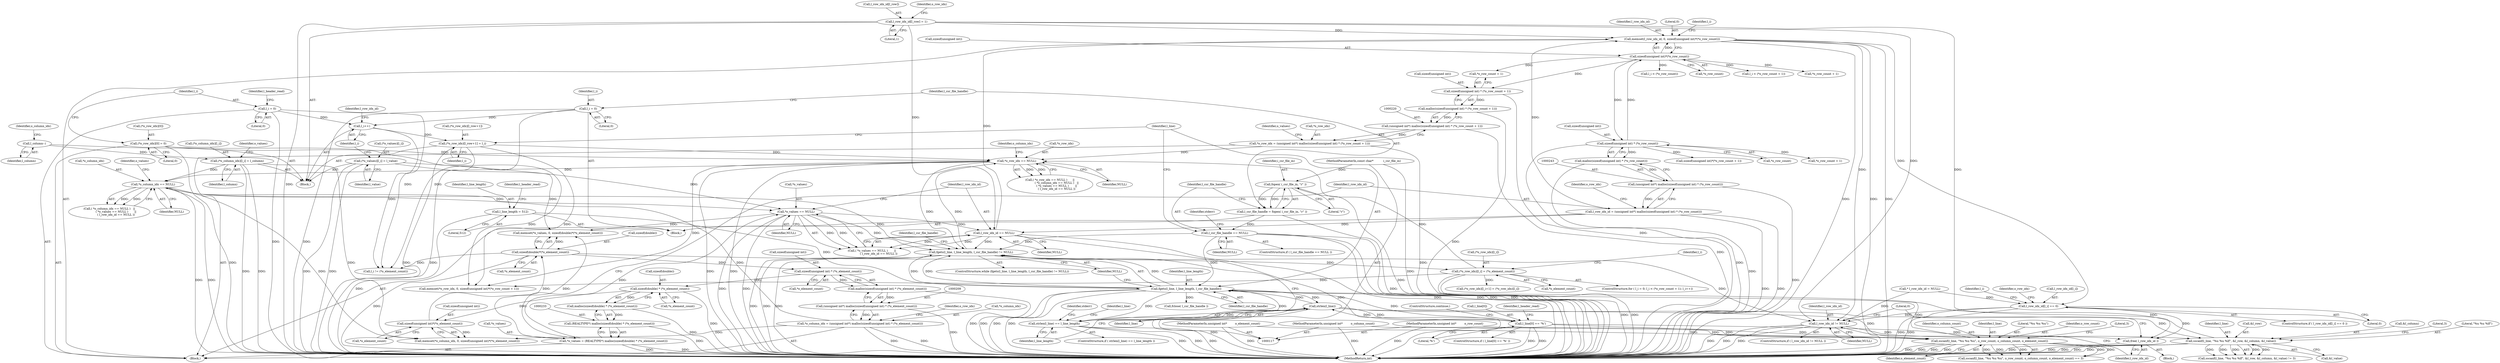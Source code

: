 digraph "1_libxsmm_151481489192e6d1997f8bde52c5c425ea41741d_0@API" {
"1000305" [label="(Call,memset(l_row_idx_id, 0, sizeof(unsigned int)*(*o_row_count)))"];
"1000266" [label="(Call,l_row_idx_id == NULL)"];
"1000240" [label="(Call,l_row_idx_id = (unsigned int*) malloc(sizeof(unsigned int) * (*o_row_count)))"];
"1000242" [label="(Call,(unsigned int*) malloc(sizeof(unsigned int) * (*o_row_count)))"];
"1000244" [label="(Call,malloc(sizeof(unsigned int) * (*o_row_count)))"];
"1000245" [label="(Call,sizeof(unsigned int) * (*o_row_count))"];
"1000308" [label="(Call,sizeof(unsigned int)*(*o_row_count))"];
"1000394" [label="(Call,l_row_idx_id[l_row] = 1)"];
"1000262" [label="(Call,*o_values == NULL)"];
"1000386" [label="(Call,(*o_values)[l_i] = l_value)"];
"1000229" [label="(Call,*o_values = (REALTYPE*) malloc(sizeof(double) * (*o_element_count)))"];
"1000232" [label="(Call,(REALTYPE*) malloc(sizeof(double) * (*o_element_count)))"];
"1000234" [label="(Call,malloc(sizeof(double) * (*o_element_count)))"];
"1000235" [label="(Call,sizeof(double) * (*o_element_count))"];
"1000211" [label="(Call,sizeof(unsigned int) * (*o_element_count))"];
"1000300" [label="(Call,sizeof(double)*(*o_element_count))"];
"1000291" [label="(Call,sizeof(unsigned int)*(*o_element_count))"];
"1000257" [label="(Call,*o_column_idx == NULL)"];
"1000205" [label="(Call,*o_column_idx = (unsigned int*) malloc(sizeof(unsigned int) * (*o_element_count)))"];
"1000208" [label="(Call,(unsigned int*) malloc(sizeof(unsigned int) * (*o_element_count)))"];
"1000210" [label="(Call,malloc(sizeof(unsigned int) * (*o_element_count)))"];
"1000380" [label="(Call,(*o_column_idx)[l_i] = l_column)"];
"1000378" [label="(Call,l_column--)"];
"1000252" [label="(Call,*o_row_idx == NULL)"];
"1000325" [label="(Call,(*o_row_idx)[l_i] = (*o_element_count))"];
"1000332" [label="(Call,(*o_row_idx)[0] = 0)"];
"1000216" [label="(Call,*o_row_idx = (unsigned int*) malloc(sizeof(unsigned int) * (*o_row_count + 1)))"];
"1000219" [label="(Call,(unsigned int*) malloc(sizeof(unsigned int) * (*o_row_count + 1)))"];
"1000221" [label="(Call,malloc(sizeof(unsigned int) * (*o_row_count + 1)))"];
"1000222" [label="(Call,sizeof(unsigned int) * (*o_row_count + 1))"];
"1000399" [label="(Call,(*o_row_idx)[l_row+1] = l_i)"];
"1000392" [label="(Call,l_i++)"];
"1000338" [label="(Call,l_i = 0)"];
"1000141" [label="(Call,l_i = 0)"];
"1000161" [label="(Call,fgets(l_line, l_line_length, l_csr_file_handle) != NULL)"];
"1000162" [label="(Call,fgets(l_line, l_line_length, l_csr_file_handle))"];
"1000181" [label="(Call,l_line[0] == '%')"];
"1000170" [label="(Call,strlen(l_line))"];
"1000359" [label="(Call,sscanf(l_line, \"%u %u %lf\", &l_row, &l_column, &l_value))"];
"1000197" [label="(Call,sscanf(l_line, \"%u %u %u\", o_row_count, o_column_count, o_element_count))"];
"1000122" [label="(MethodParameterIn,unsigned int*         o_row_count)"];
"1000123" [label="(MethodParameterIn,unsigned int*         o_column_count)"];
"1000124" [label="(MethodParameterIn,unsigned int*         o_element_count)"];
"1000169" [label="(Call,strlen(l_line) == l_line_length)"];
"1000128" [label="(Call,l_line_length = 512)"];
"1000150" [label="(Call,l_csr_file_handle == NULL)"];
"1000144" [label="(Call,l_csr_file_handle = fopen( i_csr_file_in, \"r\" ))"];
"1000146" [label="(Call,fopen( i_csr_file_in, \"r\" ))"];
"1000118" [label="(MethodParameterIn,const char*           i_csr_file_in)"];
"1000433" [label="(Call,l_row_idx_id[l_i] == 0)"];
"1000451" [label="(Call,l_row_idx_id != NULL)"];
"1000455" [label="(Call,free( l_row_idx_id ))"];
"1000222" [label="(Call,sizeof(unsigned int) * (*o_row_count + 1))"];
"1000458" [label="(Literal,0)"];
"1000410" [label="(Call,l_i != (*o_element_count))"];
"1000240" [label="(Call,l_row_idx_id = (unsigned int*) malloc(sizeof(unsigned int) * (*o_row_count)))"];
"1000364" [label="(Call,&l_column)"];
"1000192" [label="(Identifier,l_header_read)"];
"1000393" [label="(Identifier,l_i)"];
"1000303" [label="(Call,*o_element_count)"];
"1000439" [label="(Call,(*o_row_idx)[l_i+1] = (*o_row_idx)[l_i])"];
"1000183" [label="(Identifier,l_line)"];
"1000266" [label="(Call,l_row_idx_id == NULL)"];
"1000425" [label="(Call,l_i < (*o_row_count))"];
"1000262" [label="(Call,*o_values == NULL)"];
"1000381" [label="(Call,(*o_column_idx)[l_i])"];
"1000205" [label="(Call,*o_column_idx = (unsigned int*) malloc(sizeof(unsigned int) * (*o_element_count)))"];
"1000454" [label="(Block,)"];
"1000219" [label="(Call,(unsigned int*) malloc(sizeof(unsigned int) * (*o_row_count + 1)))"];
"1000291" [label="(Call,sizeof(unsigned int)*(*o_element_count))"];
"1000199" [label="(Literal,\"%u %u %u\")"];
"1000125" [label="(Block,)"];
"1000235" [label="(Call,sizeof(double) * (*o_element_count))"];
"1000257" [label="(Call,*o_column_idx == NULL)"];
"1000231" [label="(Identifier,o_values)"];
"1000208" [label="(Call,(unsigned int*) malloc(sizeof(unsigned int) * (*o_element_count)))"];
"1000300" [label="(Call,sizeof(double)*(*o_element_count))"];
"1000432" [label="(ControlStructure,if ( l_row_idx_id[l_i] == 0 ))"];
"1000309" [label="(Call,sizeof(unsigned int))"];
"1000166" [label="(Identifier,NULL)"];
"1000202" [label="(Identifier,o_element_count)"];
"1000134" [label="(Identifier,l_header_read)"];
"1000128" [label="(Call,l_line_length = 512)"];
"1000287" [label="(Call,memset(*o_column_idx, 0, sizeof(unsigned int)*(*o_element_count)))"];
"1000172" [label="(Identifier,l_line_length)"];
"1000311" [label="(Call,*o_row_count)"];
"1000211" [label="(Call,sizeof(unsigned int) * (*o_element_count))"];
"1000256" [label="(Call,( *o_column_idx == NULL )   ||\n               ( *o_values == NULL )       ||\n               ( l_row_idx_id == NULL ))"];
"1000143" [label="(Literal,0)"];
"1000230" [label="(Call,*o_values)"];
"1000407" [label="(Call,fclose( l_csr_file_handle ))"];
"1000406" [label="(Identifier,l_i)"];
"1000232" [label="(Call,(REALTYPE*) malloc(sizeof(double) * (*o_element_count)))"];
"1000280" [label="(Call,sizeof(unsigned int)*(*o_row_count + 1))"];
"1000391" [label="(Identifier,l_value)"];
"1000258" [label="(Call,*o_column_idx)"];
"1000368" [label="(Literal,3)"];
"1000292" [label="(Call,sizeof(unsigned int))"];
"1000180" [label="(ControlStructure,if ( l_line[0] == '%' ))"];
"1000263" [label="(Call,*o_values)"];
"1000241" [label="(Identifier,l_row_idx_id)"];
"1000151" [label="(Identifier,l_csr_file_handle)"];
"1000255" [label="(Identifier,NULL)"];
"1000333" [label="(Call,(*o_row_idx)[0])"];
"1000459" [label="(MethodReturn,int)"];
"1000359" [label="(Call,sscanf(l_line, \"%u %u %lf\", &l_row, &l_column, &l_value))"];
"1000200" [label="(Identifier,o_row_count)"];
"1000450" [label="(ControlStructure,if ( l_row_idx_id != NULL ))"];
"1000246" [label="(Call,sizeof(unsigned int))"];
"1000380" [label="(Call,(*o_column_idx)[l_i] = l_column)"];
"1000324" [label="(Identifier,l_i)"];
"1000387" [label="(Call,(*o_values)[l_i])"];
"1000181" [label="(Call,l_line[0] == '%')"];
"1000223" [label="(Call,sizeof(unsigned int))"];
"1000185" [label="(Literal,'%')"];
"1000137" [label="(Call,* l_row_idx_id = NULL)"];
"1000162" [label="(Call,fgets(l_line, l_line_length, l_csr_file_handle))"];
"1000276" [label="(Call,memset(*o_row_idx, 0, sizeof(unsigned int)*(*o_row_count + 1)))"];
"1000217" [label="(Call,*o_row_idx)"];
"1000204" [label="(Block,)"];
"1000294" [label="(Call,*o_element_count)"];
"1000146" [label="(Call,fopen( i_csr_file_in, \"r\" ))"];
"1000165" [label="(Identifier,l_csr_file_handle)"];
"1000308" [label="(Call,sizeof(unsigned int)*(*o_row_count))"];
"1000171" [label="(Identifier,l_line)"];
"1000267" [label="(Identifier,l_row_idx_id)"];
"1000395" [label="(Call,l_row_idx_id[l_row])"];
"1000164" [label="(Identifier,l_line_length)"];
"1000366" [label="(Call,&l_value)"];
"1000361" [label="(Literal,\"%u %u %lf\")"];
"1000163" [label="(Identifier,l_line)"];
"1000455" [label="(Call,free( l_row_idx_id ))"];
"1000394" [label="(Call,l_row_idx_id[l_row] = 1)"];
"1000342" [label="(Identifier,l_header_read)"];
"1000453" [label="(Identifier,NULL)"];
"1000437" [label="(Literal,0)"];
"1000317" [label="(Call,l_i < (*o_row_count + 1))"];
"1000147" [label="(Identifier,i_csr_file_in)"];
"1000216" [label="(Call,*o_row_idx = (unsigned int*) malloc(sizeof(unsigned int) * (*o_row_count + 1)))"];
"1000242" [label="(Call,(unsigned int*) malloc(sizeof(unsigned int) * (*o_row_count)))"];
"1000399" [label="(Call,(*o_row_idx)[l_row+1] = l_i)"];
"1000149" [label="(ControlStructure,if ( l_csr_file_handle == NULL ))"];
"1000244" [label="(Call,malloc(sizeof(unsigned int) * (*o_row_count)))"];
"1000306" [label="(Identifier,l_row_idx_id)"];
"1000402" [label="(Identifier,o_row_idx)"];
"1000238" [label="(Call,*o_element_count)"];
"1000168" [label="(ControlStructure,if ( strlen(l_line) == l_line_length ))"];
"1000430" [label="(Identifier,l_i)"];
"1000452" [label="(Identifier,l_row_idx_id)"];
"1000248" [label="(Call,*o_row_count)"];
"1000254" [label="(Identifier,o_row_idx)"];
"1000398" [label="(Literal,1)"];
"1000170" [label="(Call,strlen(l_line))"];
"1000301" [label="(Call,sizeof(double))"];
"1000400" [label="(Call,(*o_row_idx)[l_row+1])"];
"1000144" [label="(Call,l_csr_file_handle = fopen( i_csr_file_in, \"r\" ))"];
"1000353" [label="(Block,)"];
"1000129" [label="(Identifier,l_line_length)"];
"1000124" [label="(MethodParameterIn,unsigned int*         o_element_count)"];
"1000142" [label="(Identifier,l_i)"];
"1000261" [label="(Call,( *o_values == NULL )       ||\n               ( l_row_idx_id == NULL ))"];
"1000379" [label="(Identifier,l_column)"];
"1000340" [label="(Literal,0)"];
"1000251" [label="(Call,( *o_row_idx == NULL )      ||\n               ( *o_column_idx == NULL )   ||\n               ( *o_values == NULL )       ||\n               ( l_row_idx_id == NULL ))"];
"1000169" [label="(Call,strlen(l_line) == l_line_length)"];
"1000451" [label="(Call,l_row_idx_id != NULL)"];
"1000360" [label="(Identifier,l_line)"];
"1000206" [label="(Call,*o_column_idx)"];
"1000330" [label="(Call,*o_element_count)"];
"1000408" [label="(Identifier,l_csr_file_handle)"];
"1000283" [label="(Call,*o_row_count + 1)"];
"1000210" [label="(Call,malloc(sizeof(unsigned int) * (*o_element_count)))"];
"1000236" [label="(Call,sizeof(double))"];
"1000203" [label="(Literal,3)"];
"1000264" [label="(Identifier,o_values)"];
"1000396" [label="(Identifier,l_row_idx_id)"];
"1000161" [label="(Call,fgets(l_line, l_line_length, l_csr_file_handle) != NULL)"];
"1000150" [label="(Call,l_csr_file_handle == NULL)"];
"1000122" [label="(MethodParameterIn,unsigned int*         o_row_count)"];
"1000253" [label="(Call,*o_row_idx)"];
"1000305" [label="(Call,memset(l_row_idx_id, 0, sizeof(unsigned int)*(*o_row_count)))"];
"1000319" [label="(Call,*o_row_count + 1)"];
"1000268" [label="(Identifier,NULL)"];
"1000296" [label="(Call,memset(*o_values, 0, sizeof(double)*(*o_element_count)))"];
"1000145" [label="(Identifier,l_csr_file_handle)"];
"1000307" [label="(Literal,0)"];
"1000265" [label="(Identifier,NULL)"];
"1000201" [label="(Identifier,o_column_count)"];
"1000433" [label="(Call,l_row_idx_id[l_i] == 0)"];
"1000245" [label="(Call,sizeof(unsigned int) * (*o_row_count))"];
"1000313" [label="(ControlStructure,for ( l_i = 0; l_i < (*o_row_count + 1); l_i++))"];
"1000197" [label="(Call,sscanf(l_line, \"%u %u %u\", o_row_count, o_column_count, o_element_count))"];
"1000383" [label="(Identifier,o_column_idx)"];
"1000442" [label="(Identifier,o_row_idx)"];
"1000234" [label="(Call,malloc(sizeof(double) * (*o_element_count)))"];
"1000123" [label="(MethodParameterIn,unsigned int*         o_column_count)"];
"1000358" [label="(Call,sscanf(l_line, \"%u %u %lf\", &l_row, &l_column, &l_value) != 3)"];
"1000337" [label="(Literal,0)"];
"1000326" [label="(Call,(*o_row_idx)[l_i])"];
"1000155" [label="(Identifier,stderr)"];
"1000385" [label="(Identifier,l_column)"];
"1000252" [label="(Call,*o_row_idx == NULL)"];
"1000212" [label="(Call,sizeof(unsigned int))"];
"1000187" [label="(ControlStructure,continue;)"];
"1000148" [label="(Literal,\"r\")"];
"1000378" [label="(Call,l_column--)"];
"1000434" [label="(Call,l_row_idx_id[l_i])"];
"1000218" [label="(Identifier,o_row_idx)"];
"1000214" [label="(Call,*o_element_count)"];
"1000221" [label="(Call,malloc(sizeof(unsigned int) * (*o_row_count + 1)))"];
"1000315" [label="(Identifier,l_i)"];
"1000456" [label="(Identifier,l_row_idx_id)"];
"1000229" [label="(Call,*o_values = (REALTYPE*) malloc(sizeof(double) * (*o_element_count)))"];
"1000196" [label="(Call,sscanf(l_line, \"%u %u %u\", o_row_count, o_column_count, o_element_count) == 3)"];
"1000152" [label="(Identifier,NULL)"];
"1000225" [label="(Call,*o_row_count + 1)"];
"1000118" [label="(MethodParameterIn,const char*           i_csr_file_in)"];
"1000141" [label="(Call,l_i = 0)"];
"1000386" [label="(Call,(*o_values)[l_i] = l_value)"];
"1000259" [label="(Identifier,o_column_idx)"];
"1000362" [label="(Call,&l_row)"];
"1000182" [label="(Call,l_line[0])"];
"1000325" [label="(Call,(*o_row_idx)[l_i] = (*o_element_count))"];
"1000332" [label="(Call,(*o_row_idx)[0] = 0)"];
"1000392" [label="(Call,l_i++)"];
"1000198" [label="(Identifier,l_line)"];
"1000339" [label="(Identifier,l_i)"];
"1000160" [label="(ControlStructure,while (fgets(l_line, l_line_length, l_csr_file_handle) != NULL))"];
"1000338" [label="(Call,l_i = 0)"];
"1000175" [label="(Identifier,stderr)"];
"1000130" [label="(Literal,512)"];
"1000260" [label="(Identifier,NULL)"];
"1000389" [label="(Identifier,o_values)"];
"1000305" -> "1000204"  [label="AST: "];
"1000305" -> "1000308"  [label="CFG: "];
"1000306" -> "1000305"  [label="AST: "];
"1000307" -> "1000305"  [label="AST: "];
"1000308" -> "1000305"  [label="AST: "];
"1000315" -> "1000305"  [label="CFG: "];
"1000305" -> "1000459"  [label="DDG: "];
"1000305" -> "1000459"  [label="DDG: "];
"1000305" -> "1000459"  [label="DDG: "];
"1000266" -> "1000305"  [label="DDG: "];
"1000240" -> "1000305"  [label="DDG: "];
"1000394" -> "1000305"  [label="DDG: "];
"1000308" -> "1000305"  [label="DDG: "];
"1000305" -> "1000433"  [label="DDG: "];
"1000305" -> "1000451"  [label="DDG: "];
"1000266" -> "1000261"  [label="AST: "];
"1000266" -> "1000268"  [label="CFG: "];
"1000267" -> "1000266"  [label="AST: "];
"1000268" -> "1000266"  [label="AST: "];
"1000261" -> "1000266"  [label="CFG: "];
"1000266" -> "1000459"  [label="DDG: "];
"1000266" -> "1000459"  [label="DDG: "];
"1000266" -> "1000161"  [label="DDG: "];
"1000266" -> "1000261"  [label="DDG: "];
"1000266" -> "1000261"  [label="DDG: "];
"1000240" -> "1000266"  [label="DDG: "];
"1000394" -> "1000266"  [label="DDG: "];
"1000262" -> "1000266"  [label="DDG: "];
"1000240" -> "1000204"  [label="AST: "];
"1000240" -> "1000242"  [label="CFG: "];
"1000241" -> "1000240"  [label="AST: "];
"1000242" -> "1000240"  [label="AST: "];
"1000254" -> "1000240"  [label="CFG: "];
"1000240" -> "1000459"  [label="DDG: "];
"1000240" -> "1000459"  [label="DDG: "];
"1000242" -> "1000240"  [label="DDG: "];
"1000242" -> "1000244"  [label="CFG: "];
"1000243" -> "1000242"  [label="AST: "];
"1000244" -> "1000242"  [label="AST: "];
"1000242" -> "1000459"  [label="DDG: "];
"1000244" -> "1000242"  [label="DDG: "];
"1000244" -> "1000245"  [label="CFG: "];
"1000245" -> "1000244"  [label="AST: "];
"1000244" -> "1000459"  [label="DDG: "];
"1000245" -> "1000244"  [label="DDG: "];
"1000245" -> "1000248"  [label="CFG: "];
"1000246" -> "1000245"  [label="AST: "];
"1000248" -> "1000245"  [label="AST: "];
"1000245" -> "1000459"  [label="DDG: "];
"1000308" -> "1000245"  [label="DDG: "];
"1000245" -> "1000280"  [label="DDG: "];
"1000245" -> "1000283"  [label="DDG: "];
"1000245" -> "1000308"  [label="DDG: "];
"1000308" -> "1000311"  [label="CFG: "];
"1000309" -> "1000308"  [label="AST: "];
"1000311" -> "1000308"  [label="AST: "];
"1000308" -> "1000222"  [label="DDG: "];
"1000308" -> "1000225"  [label="DDG: "];
"1000308" -> "1000317"  [label="DDG: "];
"1000308" -> "1000319"  [label="DDG: "];
"1000308" -> "1000425"  [label="DDG: "];
"1000394" -> "1000353"  [label="AST: "];
"1000394" -> "1000398"  [label="CFG: "];
"1000395" -> "1000394"  [label="AST: "];
"1000398" -> "1000394"  [label="AST: "];
"1000402" -> "1000394"  [label="CFG: "];
"1000394" -> "1000459"  [label="DDG: "];
"1000394" -> "1000451"  [label="DDG: "];
"1000394" -> "1000455"  [label="DDG: "];
"1000262" -> "1000261"  [label="AST: "];
"1000262" -> "1000265"  [label="CFG: "];
"1000263" -> "1000262"  [label="AST: "];
"1000265" -> "1000262"  [label="AST: "];
"1000267" -> "1000262"  [label="CFG: "];
"1000261" -> "1000262"  [label="CFG: "];
"1000262" -> "1000459"  [label="DDG: "];
"1000262" -> "1000459"  [label="DDG: "];
"1000262" -> "1000161"  [label="DDG: "];
"1000262" -> "1000261"  [label="DDG: "];
"1000262" -> "1000261"  [label="DDG: "];
"1000386" -> "1000262"  [label="DDG: "];
"1000229" -> "1000262"  [label="DDG: "];
"1000257" -> "1000262"  [label="DDG: "];
"1000262" -> "1000296"  [label="DDG: "];
"1000386" -> "1000353"  [label="AST: "];
"1000386" -> "1000391"  [label="CFG: "];
"1000387" -> "1000386"  [label="AST: "];
"1000391" -> "1000386"  [label="AST: "];
"1000393" -> "1000386"  [label="CFG: "];
"1000386" -> "1000459"  [label="DDG: "];
"1000386" -> "1000459"  [label="DDG: "];
"1000386" -> "1000296"  [label="DDG: "];
"1000229" -> "1000204"  [label="AST: "];
"1000229" -> "1000232"  [label="CFG: "];
"1000230" -> "1000229"  [label="AST: "];
"1000232" -> "1000229"  [label="AST: "];
"1000241" -> "1000229"  [label="CFG: "];
"1000229" -> "1000459"  [label="DDG: "];
"1000229" -> "1000459"  [label="DDG: "];
"1000232" -> "1000229"  [label="DDG: "];
"1000229" -> "1000296"  [label="DDG: "];
"1000232" -> "1000234"  [label="CFG: "];
"1000233" -> "1000232"  [label="AST: "];
"1000234" -> "1000232"  [label="AST: "];
"1000232" -> "1000459"  [label="DDG: "];
"1000234" -> "1000232"  [label="DDG: "];
"1000234" -> "1000235"  [label="CFG: "];
"1000235" -> "1000234"  [label="AST: "];
"1000234" -> "1000459"  [label="DDG: "];
"1000235" -> "1000234"  [label="DDG: "];
"1000235" -> "1000238"  [label="CFG: "];
"1000236" -> "1000235"  [label="AST: "];
"1000238" -> "1000235"  [label="AST: "];
"1000235" -> "1000459"  [label="DDG: "];
"1000211" -> "1000235"  [label="DDG: "];
"1000235" -> "1000291"  [label="DDG: "];
"1000211" -> "1000210"  [label="AST: "];
"1000211" -> "1000214"  [label="CFG: "];
"1000212" -> "1000211"  [label="AST: "];
"1000214" -> "1000211"  [label="AST: "];
"1000210" -> "1000211"  [label="CFG: "];
"1000211" -> "1000210"  [label="DDG: "];
"1000300" -> "1000211"  [label="DDG: "];
"1000300" -> "1000296"  [label="AST: "];
"1000300" -> "1000303"  [label="CFG: "];
"1000301" -> "1000300"  [label="AST: "];
"1000303" -> "1000300"  [label="AST: "];
"1000296" -> "1000300"  [label="CFG: "];
"1000300" -> "1000459"  [label="DDG: "];
"1000300" -> "1000296"  [label="DDG: "];
"1000291" -> "1000300"  [label="DDG: "];
"1000300" -> "1000325"  [label="DDG: "];
"1000300" -> "1000410"  [label="DDG: "];
"1000291" -> "1000287"  [label="AST: "];
"1000291" -> "1000294"  [label="CFG: "];
"1000292" -> "1000291"  [label="AST: "];
"1000294" -> "1000291"  [label="AST: "];
"1000287" -> "1000291"  [label="CFG: "];
"1000291" -> "1000287"  [label="DDG: "];
"1000257" -> "1000256"  [label="AST: "];
"1000257" -> "1000260"  [label="CFG: "];
"1000258" -> "1000257"  [label="AST: "];
"1000260" -> "1000257"  [label="AST: "];
"1000264" -> "1000257"  [label="CFG: "];
"1000256" -> "1000257"  [label="CFG: "];
"1000257" -> "1000459"  [label="DDG: "];
"1000257" -> "1000459"  [label="DDG: "];
"1000257" -> "1000161"  [label="DDG: "];
"1000257" -> "1000256"  [label="DDG: "];
"1000257" -> "1000256"  [label="DDG: "];
"1000205" -> "1000257"  [label="DDG: "];
"1000380" -> "1000257"  [label="DDG: "];
"1000252" -> "1000257"  [label="DDG: "];
"1000257" -> "1000287"  [label="DDG: "];
"1000205" -> "1000204"  [label="AST: "];
"1000205" -> "1000208"  [label="CFG: "];
"1000206" -> "1000205"  [label="AST: "];
"1000208" -> "1000205"  [label="AST: "];
"1000218" -> "1000205"  [label="CFG: "];
"1000205" -> "1000459"  [label="DDG: "];
"1000205" -> "1000459"  [label="DDG: "];
"1000208" -> "1000205"  [label="DDG: "];
"1000205" -> "1000287"  [label="DDG: "];
"1000208" -> "1000210"  [label="CFG: "];
"1000209" -> "1000208"  [label="AST: "];
"1000210" -> "1000208"  [label="AST: "];
"1000208" -> "1000459"  [label="DDG: "];
"1000210" -> "1000208"  [label="DDG: "];
"1000210" -> "1000459"  [label="DDG: "];
"1000380" -> "1000353"  [label="AST: "];
"1000380" -> "1000385"  [label="CFG: "];
"1000381" -> "1000380"  [label="AST: "];
"1000385" -> "1000380"  [label="AST: "];
"1000389" -> "1000380"  [label="CFG: "];
"1000380" -> "1000459"  [label="DDG: "];
"1000380" -> "1000459"  [label="DDG: "];
"1000380" -> "1000287"  [label="DDG: "];
"1000378" -> "1000380"  [label="DDG: "];
"1000378" -> "1000353"  [label="AST: "];
"1000378" -> "1000379"  [label="CFG: "];
"1000379" -> "1000378"  [label="AST: "];
"1000383" -> "1000378"  [label="CFG: "];
"1000252" -> "1000251"  [label="AST: "];
"1000252" -> "1000255"  [label="CFG: "];
"1000253" -> "1000252"  [label="AST: "];
"1000255" -> "1000252"  [label="AST: "];
"1000259" -> "1000252"  [label="CFG: "];
"1000251" -> "1000252"  [label="CFG: "];
"1000252" -> "1000459"  [label="DDG: "];
"1000252" -> "1000459"  [label="DDG: "];
"1000252" -> "1000161"  [label="DDG: "];
"1000252" -> "1000251"  [label="DDG: "];
"1000252" -> "1000251"  [label="DDG: "];
"1000325" -> "1000252"  [label="DDG: "];
"1000332" -> "1000252"  [label="DDG: "];
"1000216" -> "1000252"  [label="DDG: "];
"1000399" -> "1000252"  [label="DDG: "];
"1000161" -> "1000252"  [label="DDG: "];
"1000252" -> "1000276"  [label="DDG: "];
"1000325" -> "1000313"  [label="AST: "];
"1000325" -> "1000330"  [label="CFG: "];
"1000326" -> "1000325"  [label="AST: "];
"1000330" -> "1000325"  [label="AST: "];
"1000324" -> "1000325"  [label="CFG: "];
"1000325" -> "1000459"  [label="DDG: "];
"1000325" -> "1000459"  [label="DDG: "];
"1000325" -> "1000276"  [label="DDG: "];
"1000325" -> "1000439"  [label="DDG: "];
"1000332" -> "1000204"  [label="AST: "];
"1000332" -> "1000337"  [label="CFG: "];
"1000333" -> "1000332"  [label="AST: "];
"1000337" -> "1000332"  [label="AST: "];
"1000339" -> "1000332"  [label="CFG: "];
"1000332" -> "1000459"  [label="DDG: "];
"1000332" -> "1000276"  [label="DDG: "];
"1000216" -> "1000204"  [label="AST: "];
"1000216" -> "1000219"  [label="CFG: "];
"1000217" -> "1000216"  [label="AST: "];
"1000219" -> "1000216"  [label="AST: "];
"1000231" -> "1000216"  [label="CFG: "];
"1000216" -> "1000459"  [label="DDG: "];
"1000219" -> "1000216"  [label="DDG: "];
"1000219" -> "1000221"  [label="CFG: "];
"1000220" -> "1000219"  [label="AST: "];
"1000221" -> "1000219"  [label="AST: "];
"1000219" -> "1000459"  [label="DDG: "];
"1000221" -> "1000219"  [label="DDG: "];
"1000221" -> "1000222"  [label="CFG: "];
"1000222" -> "1000221"  [label="AST: "];
"1000221" -> "1000459"  [label="DDG: "];
"1000222" -> "1000221"  [label="DDG: "];
"1000222" -> "1000225"  [label="CFG: "];
"1000223" -> "1000222"  [label="AST: "];
"1000225" -> "1000222"  [label="AST: "];
"1000222" -> "1000459"  [label="DDG: "];
"1000399" -> "1000353"  [label="AST: "];
"1000399" -> "1000406"  [label="CFG: "];
"1000400" -> "1000399"  [label="AST: "];
"1000406" -> "1000399"  [label="AST: "];
"1000163" -> "1000399"  [label="CFG: "];
"1000399" -> "1000459"  [label="DDG: "];
"1000399" -> "1000459"  [label="DDG: "];
"1000399" -> "1000276"  [label="DDG: "];
"1000392" -> "1000399"  [label="DDG: "];
"1000392" -> "1000353"  [label="AST: "];
"1000392" -> "1000393"  [label="CFG: "];
"1000393" -> "1000392"  [label="AST: "];
"1000396" -> "1000392"  [label="CFG: "];
"1000338" -> "1000392"  [label="DDG: "];
"1000141" -> "1000392"  [label="DDG: "];
"1000392" -> "1000410"  [label="DDG: "];
"1000338" -> "1000204"  [label="AST: "];
"1000338" -> "1000340"  [label="CFG: "];
"1000339" -> "1000338"  [label="AST: "];
"1000340" -> "1000338"  [label="AST: "];
"1000342" -> "1000338"  [label="CFG: "];
"1000338" -> "1000459"  [label="DDG: "];
"1000338" -> "1000410"  [label="DDG: "];
"1000141" -> "1000125"  [label="AST: "];
"1000141" -> "1000143"  [label="CFG: "];
"1000142" -> "1000141"  [label="AST: "];
"1000143" -> "1000141"  [label="AST: "];
"1000145" -> "1000141"  [label="CFG: "];
"1000141" -> "1000459"  [label="DDG: "];
"1000141" -> "1000410"  [label="DDG: "];
"1000161" -> "1000160"  [label="AST: "];
"1000161" -> "1000166"  [label="CFG: "];
"1000162" -> "1000161"  [label="AST: "];
"1000166" -> "1000161"  [label="AST: "];
"1000171" -> "1000161"  [label="CFG: "];
"1000408" -> "1000161"  [label="CFG: "];
"1000161" -> "1000459"  [label="DDG: "];
"1000161" -> "1000459"  [label="DDG: "];
"1000161" -> "1000459"  [label="DDG: "];
"1000162" -> "1000161"  [label="DDG: "];
"1000162" -> "1000161"  [label="DDG: "];
"1000162" -> "1000161"  [label="DDG: "];
"1000150" -> "1000161"  [label="DDG: "];
"1000161" -> "1000451"  [label="DDG: "];
"1000162" -> "1000165"  [label="CFG: "];
"1000163" -> "1000162"  [label="AST: "];
"1000164" -> "1000162"  [label="AST: "];
"1000165" -> "1000162"  [label="AST: "];
"1000166" -> "1000162"  [label="CFG: "];
"1000162" -> "1000459"  [label="DDG: "];
"1000162" -> "1000459"  [label="DDG: "];
"1000162" -> "1000459"  [label="DDG: "];
"1000181" -> "1000162"  [label="DDG: "];
"1000359" -> "1000162"  [label="DDG: "];
"1000170" -> "1000162"  [label="DDG: "];
"1000197" -> "1000162"  [label="DDG: "];
"1000169" -> "1000162"  [label="DDG: "];
"1000128" -> "1000162"  [label="DDG: "];
"1000150" -> "1000162"  [label="DDG: "];
"1000162" -> "1000170"  [label="DDG: "];
"1000162" -> "1000169"  [label="DDG: "];
"1000162" -> "1000407"  [label="DDG: "];
"1000181" -> "1000180"  [label="AST: "];
"1000181" -> "1000185"  [label="CFG: "];
"1000182" -> "1000181"  [label="AST: "];
"1000185" -> "1000181"  [label="AST: "];
"1000187" -> "1000181"  [label="CFG: "];
"1000192" -> "1000181"  [label="CFG: "];
"1000181" -> "1000459"  [label="DDG: "];
"1000181" -> "1000459"  [label="DDG: "];
"1000181" -> "1000170"  [label="DDG: "];
"1000170" -> "1000181"  [label="DDG: "];
"1000181" -> "1000197"  [label="DDG: "];
"1000181" -> "1000359"  [label="DDG: "];
"1000170" -> "1000169"  [label="AST: "];
"1000170" -> "1000171"  [label="CFG: "];
"1000171" -> "1000170"  [label="AST: "];
"1000172" -> "1000170"  [label="CFG: "];
"1000170" -> "1000459"  [label="DDG: "];
"1000170" -> "1000169"  [label="DDG: "];
"1000170" -> "1000197"  [label="DDG: "];
"1000170" -> "1000359"  [label="DDG: "];
"1000359" -> "1000358"  [label="AST: "];
"1000359" -> "1000366"  [label="CFG: "];
"1000360" -> "1000359"  [label="AST: "];
"1000361" -> "1000359"  [label="AST: "];
"1000362" -> "1000359"  [label="AST: "];
"1000364" -> "1000359"  [label="AST: "];
"1000366" -> "1000359"  [label="AST: "];
"1000368" -> "1000359"  [label="CFG: "];
"1000359" -> "1000459"  [label="DDG: "];
"1000359" -> "1000459"  [label="DDG: "];
"1000359" -> "1000459"  [label="DDG: "];
"1000359" -> "1000459"  [label="DDG: "];
"1000359" -> "1000358"  [label="DDG: "];
"1000359" -> "1000358"  [label="DDG: "];
"1000359" -> "1000358"  [label="DDG: "];
"1000359" -> "1000358"  [label="DDG: "];
"1000359" -> "1000358"  [label="DDG: "];
"1000197" -> "1000196"  [label="AST: "];
"1000197" -> "1000202"  [label="CFG: "];
"1000198" -> "1000197"  [label="AST: "];
"1000199" -> "1000197"  [label="AST: "];
"1000200" -> "1000197"  [label="AST: "];
"1000201" -> "1000197"  [label="AST: "];
"1000202" -> "1000197"  [label="AST: "];
"1000203" -> "1000197"  [label="CFG: "];
"1000197" -> "1000459"  [label="DDG: "];
"1000197" -> "1000459"  [label="DDG: "];
"1000197" -> "1000459"  [label="DDG: "];
"1000197" -> "1000459"  [label="DDG: "];
"1000197" -> "1000196"  [label="DDG: "];
"1000197" -> "1000196"  [label="DDG: "];
"1000197" -> "1000196"  [label="DDG: "];
"1000197" -> "1000196"  [label="DDG: "];
"1000197" -> "1000196"  [label="DDG: "];
"1000122" -> "1000197"  [label="DDG: "];
"1000123" -> "1000197"  [label="DDG: "];
"1000124" -> "1000197"  [label="DDG: "];
"1000122" -> "1000117"  [label="AST: "];
"1000122" -> "1000459"  [label="DDG: "];
"1000123" -> "1000117"  [label="AST: "];
"1000123" -> "1000459"  [label="DDG: "];
"1000124" -> "1000117"  [label="AST: "];
"1000124" -> "1000459"  [label="DDG: "];
"1000169" -> "1000168"  [label="AST: "];
"1000169" -> "1000172"  [label="CFG: "];
"1000172" -> "1000169"  [label="AST: "];
"1000175" -> "1000169"  [label="CFG: "];
"1000183" -> "1000169"  [label="CFG: "];
"1000169" -> "1000459"  [label="DDG: "];
"1000169" -> "1000459"  [label="DDG: "];
"1000169" -> "1000459"  [label="DDG: "];
"1000128" -> "1000125"  [label="AST: "];
"1000128" -> "1000130"  [label="CFG: "];
"1000129" -> "1000128"  [label="AST: "];
"1000130" -> "1000128"  [label="AST: "];
"1000134" -> "1000128"  [label="CFG: "];
"1000128" -> "1000459"  [label="DDG: "];
"1000150" -> "1000149"  [label="AST: "];
"1000150" -> "1000152"  [label="CFG: "];
"1000151" -> "1000150"  [label="AST: "];
"1000152" -> "1000150"  [label="AST: "];
"1000155" -> "1000150"  [label="CFG: "];
"1000163" -> "1000150"  [label="CFG: "];
"1000150" -> "1000459"  [label="DDG: "];
"1000150" -> "1000459"  [label="DDG: "];
"1000150" -> "1000459"  [label="DDG: "];
"1000144" -> "1000150"  [label="DDG: "];
"1000144" -> "1000125"  [label="AST: "];
"1000144" -> "1000146"  [label="CFG: "];
"1000145" -> "1000144"  [label="AST: "];
"1000146" -> "1000144"  [label="AST: "];
"1000151" -> "1000144"  [label="CFG: "];
"1000144" -> "1000459"  [label="DDG: "];
"1000146" -> "1000144"  [label="DDG: "];
"1000146" -> "1000144"  [label="DDG: "];
"1000146" -> "1000148"  [label="CFG: "];
"1000147" -> "1000146"  [label="AST: "];
"1000148" -> "1000146"  [label="AST: "];
"1000146" -> "1000459"  [label="DDG: "];
"1000118" -> "1000146"  [label="DDG: "];
"1000118" -> "1000117"  [label="AST: "];
"1000118" -> "1000459"  [label="DDG: "];
"1000433" -> "1000432"  [label="AST: "];
"1000433" -> "1000437"  [label="CFG: "];
"1000434" -> "1000433"  [label="AST: "];
"1000437" -> "1000433"  [label="AST: "];
"1000442" -> "1000433"  [label="CFG: "];
"1000430" -> "1000433"  [label="CFG: "];
"1000433" -> "1000459"  [label="DDG: "];
"1000433" -> "1000459"  [label="DDG: "];
"1000137" -> "1000433"  [label="DDG: "];
"1000433" -> "1000451"  [label="DDG: "];
"1000433" -> "1000455"  [label="DDG: "];
"1000451" -> "1000450"  [label="AST: "];
"1000451" -> "1000453"  [label="CFG: "];
"1000452" -> "1000451"  [label="AST: "];
"1000453" -> "1000451"  [label="AST: "];
"1000456" -> "1000451"  [label="CFG: "];
"1000458" -> "1000451"  [label="CFG: "];
"1000451" -> "1000459"  [label="DDG: "];
"1000451" -> "1000459"  [label="DDG: "];
"1000451" -> "1000459"  [label="DDG: "];
"1000137" -> "1000451"  [label="DDG: "];
"1000451" -> "1000455"  [label="DDG: "];
"1000455" -> "1000454"  [label="AST: "];
"1000455" -> "1000456"  [label="CFG: "];
"1000456" -> "1000455"  [label="AST: "];
"1000458" -> "1000455"  [label="CFG: "];
"1000455" -> "1000459"  [label="DDG: "];
}

